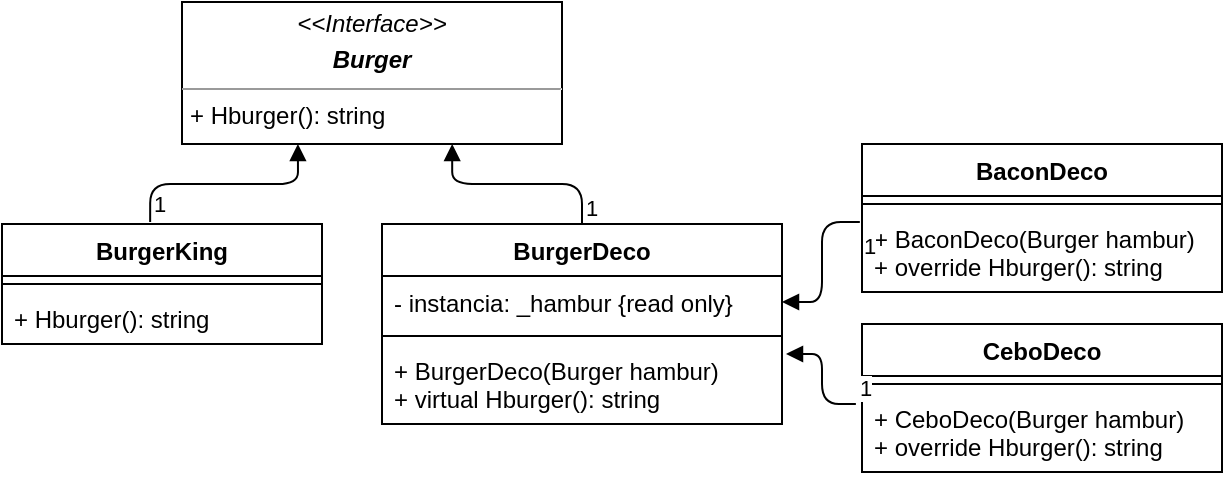 <mxfile version="14.9.2" type="github">
  <diagram id="R0Z_d-4Q6hGbQkojytdc" name="Page-1">
    <mxGraphModel dx="713" dy="831" grid="1" gridSize="10" guides="1" tooltips="1" connect="1" arrows="1" fold="1" page="1" pageScale="1" pageWidth="827" pageHeight="1169" math="0" shadow="0">
      <root>
        <mxCell id="0" />
        <mxCell id="1" parent="0" />
        <mxCell id="N84XFoRarYHuizojVXFv-1" value="BurgerKing" style="swimlane;fontStyle=1;align=center;verticalAlign=top;childLayout=stackLayout;horizontal=1;startSize=26;horizontalStack=0;resizeParent=1;resizeParentMax=0;resizeLast=0;collapsible=1;marginBottom=0;" vertex="1" parent="1">
          <mxGeometry x="100" y="260" width="160" height="60" as="geometry" />
        </mxCell>
        <mxCell id="N84XFoRarYHuizojVXFv-3" value="" style="line;strokeWidth=1;fillColor=none;align=left;verticalAlign=middle;spacingTop=-1;spacingLeft=3;spacingRight=3;rotatable=0;labelPosition=right;points=[];portConstraint=eastwest;" vertex="1" parent="N84XFoRarYHuizojVXFv-1">
          <mxGeometry y="26" width="160" height="8" as="geometry" />
        </mxCell>
        <mxCell id="N84XFoRarYHuizojVXFv-4" value="+ Hburger(): string" style="text;strokeColor=none;fillColor=none;align=left;verticalAlign=top;spacingLeft=4;spacingRight=4;overflow=hidden;rotatable=0;points=[[0,0.5],[1,0.5]];portConstraint=eastwest;" vertex="1" parent="N84XFoRarYHuizojVXFv-1">
          <mxGeometry y="34" width="160" height="26" as="geometry" />
        </mxCell>
        <mxCell id="N84XFoRarYHuizojVXFv-11" value="BurgerDeco" style="swimlane;fontStyle=1;align=center;verticalAlign=top;childLayout=stackLayout;horizontal=1;startSize=26;horizontalStack=0;resizeParent=1;resizeParentMax=0;resizeLast=0;collapsible=1;marginBottom=0;" vertex="1" parent="1">
          <mxGeometry x="290" y="260" width="200" height="100" as="geometry" />
        </mxCell>
        <mxCell id="N84XFoRarYHuizojVXFv-12" value="- instancia: _hambur {read only}" style="text;strokeColor=none;fillColor=none;align=left;verticalAlign=top;spacingLeft=4;spacingRight=4;overflow=hidden;rotatable=0;points=[[0,0.5],[1,0.5]];portConstraint=eastwest;" vertex="1" parent="N84XFoRarYHuizojVXFv-11">
          <mxGeometry y="26" width="200" height="26" as="geometry" />
        </mxCell>
        <mxCell id="N84XFoRarYHuizojVXFv-13" value="" style="line;strokeWidth=1;fillColor=none;align=left;verticalAlign=middle;spacingTop=-1;spacingLeft=3;spacingRight=3;rotatable=0;labelPosition=right;points=[];portConstraint=eastwest;" vertex="1" parent="N84XFoRarYHuizojVXFv-11">
          <mxGeometry y="52" width="200" height="8" as="geometry" />
        </mxCell>
        <mxCell id="N84XFoRarYHuizojVXFv-14" value="+ BurgerDeco(Burger hambur)&#xa;+ virtual Hburger(): string" style="text;strokeColor=none;fillColor=none;align=left;verticalAlign=top;spacingLeft=4;spacingRight=4;overflow=hidden;rotatable=0;points=[[0,0.5],[1,0.5]];portConstraint=eastwest;" vertex="1" parent="N84XFoRarYHuizojVXFv-11">
          <mxGeometry y="60" width="200" height="40" as="geometry" />
        </mxCell>
        <mxCell id="N84XFoRarYHuizojVXFv-15" value="BaconDeco" style="swimlane;fontStyle=1;align=center;verticalAlign=top;childLayout=stackLayout;horizontal=1;startSize=26;horizontalStack=0;resizeParent=1;resizeParentMax=0;resizeLast=0;collapsible=1;marginBottom=0;" vertex="1" parent="1">
          <mxGeometry x="530" y="220" width="180" height="74" as="geometry" />
        </mxCell>
        <mxCell id="N84XFoRarYHuizojVXFv-17" value="" style="line;strokeWidth=1;fillColor=none;align=left;verticalAlign=middle;spacingTop=-1;spacingLeft=3;spacingRight=3;rotatable=0;labelPosition=right;points=[];portConstraint=eastwest;" vertex="1" parent="N84XFoRarYHuizojVXFv-15">
          <mxGeometry y="26" width="180" height="8" as="geometry" />
        </mxCell>
        <mxCell id="N84XFoRarYHuizojVXFv-18" value="+ BaconDeco(Burger hambur)&#xa;+ override Hburger(): string&#xa;" style="text;strokeColor=none;fillColor=none;align=left;verticalAlign=top;spacingLeft=4;spacingRight=4;overflow=hidden;rotatable=0;points=[[0,0.5],[1,0.5]];portConstraint=eastwest;" vertex="1" parent="N84XFoRarYHuizojVXFv-15">
          <mxGeometry y="34" width="180" height="40" as="geometry" />
        </mxCell>
        <mxCell id="N84XFoRarYHuizojVXFv-20" value="&lt;p style=&quot;margin: 0px ; margin-top: 4px ; text-align: center&quot;&gt;&lt;i&gt;&amp;lt;&amp;lt;Interface&amp;gt;&amp;gt;&lt;/i&gt;&lt;/p&gt;&lt;p style=&quot;margin: 0px ; margin-top: 4px ; text-align: center&quot;&gt;&lt;i&gt;&lt;b&gt;Burger&lt;/b&gt;&lt;/i&gt;&lt;/p&gt;&lt;hr size=&quot;1&quot;&gt;&lt;p style=&quot;margin: 0px ; margin-left: 4px&quot;&gt;+ Hburger(): string&lt;br&gt;&lt;/p&gt;" style="verticalAlign=top;align=left;overflow=fill;fontSize=12;fontFamily=Helvetica;html=1;" vertex="1" parent="1">
          <mxGeometry x="190" y="149" width="190" height="71" as="geometry" />
        </mxCell>
        <mxCell id="N84XFoRarYHuizojVXFv-21" value="" style="endArrow=block;endFill=1;html=1;edgeStyle=orthogonalEdgeStyle;align=left;verticalAlign=top;exitX=0.463;exitY=-0.017;exitDx=0;exitDy=0;exitPerimeter=0;entryX=0.305;entryY=1;entryDx=0;entryDy=0;entryPerimeter=0;" edge="1" parent="1" source="N84XFoRarYHuizojVXFv-1" target="N84XFoRarYHuizojVXFv-20">
          <mxGeometry x="-1" relative="1" as="geometry">
            <mxPoint x="180" y="200" as="sourcePoint" />
            <mxPoint x="240" y="170" as="targetPoint" />
          </mxGeometry>
        </mxCell>
        <mxCell id="N84XFoRarYHuizojVXFv-22" value="1" style="edgeLabel;resizable=0;html=1;align=left;verticalAlign=bottom;" connectable="0" vertex="1" parent="N84XFoRarYHuizojVXFv-21">
          <mxGeometry x="-1" relative="1" as="geometry" />
        </mxCell>
        <mxCell id="N84XFoRarYHuizojVXFv-23" value="" style="endArrow=block;endFill=1;html=1;edgeStyle=orthogonalEdgeStyle;align=left;verticalAlign=top;exitX=0.5;exitY=0;exitDx=0;exitDy=0;entryX=0.711;entryY=1;entryDx=0;entryDy=0;entryPerimeter=0;" edge="1" parent="1" source="N84XFoRarYHuizojVXFv-11" target="N84XFoRarYHuizojVXFv-20">
          <mxGeometry x="-1" relative="1" as="geometry">
            <mxPoint x="360" y="260" as="sourcePoint" />
            <mxPoint x="314" y="170" as="targetPoint" />
          </mxGeometry>
        </mxCell>
        <mxCell id="N84XFoRarYHuizojVXFv-24" value="1" style="edgeLabel;resizable=0;html=1;align=left;verticalAlign=bottom;" connectable="0" vertex="1" parent="N84XFoRarYHuizojVXFv-23">
          <mxGeometry x="-1" relative="1" as="geometry" />
        </mxCell>
        <mxCell id="N84XFoRarYHuizojVXFv-25" value="" style="endArrow=block;endFill=1;html=1;edgeStyle=orthogonalEdgeStyle;align=left;verticalAlign=top;entryX=1;entryY=0.5;entryDx=0;entryDy=0;exitX=-0.006;exitY=0.125;exitDx=0;exitDy=0;exitPerimeter=0;" edge="1" parent="1" source="N84XFoRarYHuizojVXFv-18" target="N84XFoRarYHuizojVXFv-12">
          <mxGeometry x="-1" y="50" relative="1" as="geometry">
            <mxPoint x="530" y="230" as="sourcePoint" />
            <mxPoint x="387" y="360" as="targetPoint" />
            <Array as="points">
              <mxPoint x="510" y="259" />
              <mxPoint x="510" y="299" />
            </Array>
            <mxPoint x="40" y="-20" as="offset" />
          </mxGeometry>
        </mxCell>
        <mxCell id="N84XFoRarYHuizojVXFv-26" value="1" style="edgeLabel;resizable=0;html=1;align=left;verticalAlign=bottom;" connectable="0" vertex="1" parent="N84XFoRarYHuizojVXFv-25">
          <mxGeometry x="-1" relative="1" as="geometry">
            <mxPoint y="20" as="offset" />
          </mxGeometry>
        </mxCell>
        <mxCell id="N84XFoRarYHuizojVXFv-29" value="CeboDeco" style="swimlane;fontStyle=1;align=center;verticalAlign=top;childLayout=stackLayout;horizontal=1;startSize=26;horizontalStack=0;resizeParent=1;resizeParentMax=0;resizeLast=0;collapsible=1;marginBottom=0;" vertex="1" parent="1">
          <mxGeometry x="530" y="310" width="180" height="74" as="geometry" />
        </mxCell>
        <mxCell id="N84XFoRarYHuizojVXFv-31" value="" style="line;strokeWidth=1;fillColor=none;align=left;verticalAlign=middle;spacingTop=-1;spacingLeft=3;spacingRight=3;rotatable=0;labelPosition=right;points=[];portConstraint=eastwest;" vertex="1" parent="N84XFoRarYHuizojVXFv-29">
          <mxGeometry y="26" width="180" height="8" as="geometry" />
        </mxCell>
        <mxCell id="N84XFoRarYHuizojVXFv-32" value="+ CeboDeco(Burger hambur)&#xa;+ override Hburger(): string&#xa;" style="text;strokeColor=none;fillColor=none;align=left;verticalAlign=top;spacingLeft=4;spacingRight=4;overflow=hidden;rotatable=0;points=[[0,0.5],[1,0.5]];portConstraint=eastwest;" vertex="1" parent="N84XFoRarYHuizojVXFv-29">
          <mxGeometry y="34" width="180" height="40" as="geometry" />
        </mxCell>
        <mxCell id="N84XFoRarYHuizojVXFv-34" value="" style="endArrow=block;endFill=1;html=1;edgeStyle=orthogonalEdgeStyle;align=left;verticalAlign=top;exitX=-0.017;exitY=0.15;exitDx=0;exitDy=0;exitPerimeter=0;entryX=1.01;entryY=0.125;entryDx=0;entryDy=0;entryPerimeter=0;" edge="1" parent="1" source="N84XFoRarYHuizojVXFv-32" target="N84XFoRarYHuizojVXFv-14">
          <mxGeometry x="-1" y="50" relative="1" as="geometry">
            <mxPoint x="280" y="410" as="sourcePoint" />
            <mxPoint x="380" y="360" as="targetPoint" />
            <Array as="points">
              <mxPoint x="510" y="350" />
              <mxPoint x="510" y="325" />
            </Array>
            <mxPoint x="40" y="-20" as="offset" />
          </mxGeometry>
        </mxCell>
        <mxCell id="N84XFoRarYHuizojVXFv-35" value="1" style="edgeLabel;resizable=0;html=1;align=left;verticalAlign=bottom;" connectable="0" vertex="1" parent="N84XFoRarYHuizojVXFv-34">
          <mxGeometry x="-1" relative="1" as="geometry" />
        </mxCell>
      </root>
    </mxGraphModel>
  </diagram>
</mxfile>
